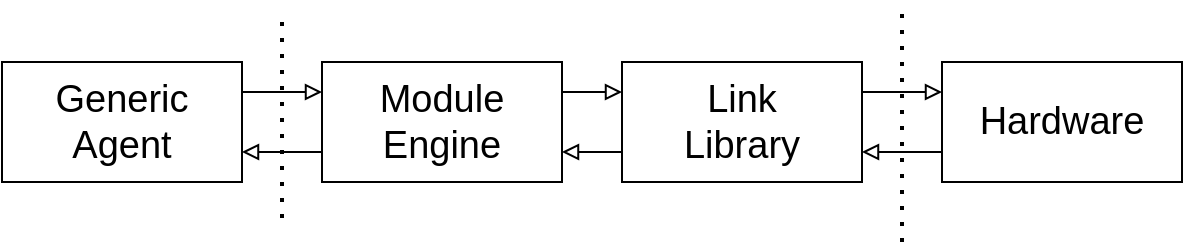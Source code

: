 <mxfile version="24.7.5">
  <diagram name="Page-1" id="3miMnbA-dPHx460UJwUq">
    <mxGraphModel dx="914" dy="989" grid="1" gridSize="10" guides="1" tooltips="1" connect="1" arrows="1" fold="1" page="1" pageScale="1" pageWidth="827" pageHeight="1169" math="0" shadow="0">
      <root>
        <mxCell id="0" />
        <mxCell id="1" parent="0" />
        <mxCell id="qTtfOa7f_Io7_sfD8xKu-2" value="&lt;font style=&quot;font-size: 19px;&quot;&gt;Generic&lt;/font&gt;&lt;div style=&quot;font-size: 19px;&quot;&gt;&lt;font style=&quot;font-size: 19px;&quot;&gt;Agent&lt;/font&gt;&lt;/div&gt;" style="rounded=0;whiteSpace=wrap;html=1;" parent="1" vertex="1">
          <mxGeometry x="50" y="70" width="120" height="60" as="geometry" />
        </mxCell>
        <mxCell id="qTtfOa7f_Io7_sfD8xKu-3" value="" style="endArrow=none;dashed=1;html=1;dashPattern=1 3;strokeWidth=2;rounded=0;" parent="1" edge="1">
          <mxGeometry width="50" height="50" relative="1" as="geometry">
            <mxPoint x="190" y="50" as="sourcePoint" />
            <mxPoint x="190" y="150" as="targetPoint" />
            <Array as="points">
              <mxPoint x="190" y="100" />
            </Array>
          </mxGeometry>
        </mxCell>
        <mxCell id="qTtfOa7f_Io7_sfD8xKu-4" value="&lt;font style=&quot;font-size: 19px;&quot;&gt;Module&lt;/font&gt;&lt;div style=&quot;font-size: 19px;&quot;&gt;&lt;font style=&quot;font-size: 19px;&quot;&gt;Engine&lt;/font&gt;&lt;/div&gt;" style="rounded=0;whiteSpace=wrap;html=1;" parent="1" vertex="1">
          <mxGeometry x="210" y="70" width="120" height="60" as="geometry" />
        </mxCell>
        <mxCell id="qTtfOa7f_Io7_sfD8xKu-5" value="" style="endArrow=block;html=1;rounded=0;exitX=1;exitY=0.25;exitDx=0;exitDy=0;entryX=0;entryY=0.25;entryDx=0;entryDy=0;startSize=8;endFill=0;" parent="1" source="qTtfOa7f_Io7_sfD8xKu-2" target="qTtfOa7f_Io7_sfD8xKu-4" edge="1">
          <mxGeometry width="50" height="50" relative="1" as="geometry">
            <mxPoint x="170" y="270" as="sourcePoint" />
            <mxPoint x="220" y="220" as="targetPoint" />
          </mxGeometry>
        </mxCell>
        <mxCell id="qTtfOa7f_Io7_sfD8xKu-6" value="" style="endArrow=block;html=1;rounded=0;exitX=0;exitY=0.75;exitDx=0;exitDy=0;entryX=1;entryY=0.75;entryDx=0;entryDy=0;startSize=8;endFill=0;" parent="1" source="qTtfOa7f_Io7_sfD8xKu-4" target="qTtfOa7f_Io7_sfD8xKu-2" edge="1">
          <mxGeometry width="50" height="50" relative="1" as="geometry">
            <mxPoint x="200" y="220" as="sourcePoint" />
            <mxPoint x="200" y="280" as="targetPoint" />
          </mxGeometry>
        </mxCell>
        <mxCell id="qTtfOa7f_Io7_sfD8xKu-7" value="&lt;span style=&quot;font-size: 19px;&quot;&gt;Link&lt;/span&gt;&lt;div&gt;&lt;span style=&quot;font-size: 19px;&quot;&gt;Library&lt;/span&gt;&lt;/div&gt;" style="rounded=0;whiteSpace=wrap;html=1;" parent="1" vertex="1">
          <mxGeometry x="360" y="70" width="120" height="60" as="geometry" />
        </mxCell>
        <mxCell id="qTtfOa7f_Io7_sfD8xKu-8" value="" style="endArrow=none;dashed=1;html=1;dashPattern=1 3;strokeWidth=2;rounded=0;" parent="1" edge="1">
          <mxGeometry width="50" height="50" relative="1" as="geometry">
            <mxPoint x="500" y="160" as="sourcePoint" />
            <mxPoint x="500" y="40" as="targetPoint" />
          </mxGeometry>
        </mxCell>
        <mxCell id="qTtfOa7f_Io7_sfD8xKu-9" value="&lt;font style=&quot;font-size: 19px;&quot;&gt;Hardware&lt;/font&gt;" style="rounded=0;whiteSpace=wrap;html=1;" parent="1" vertex="1">
          <mxGeometry x="520" y="70" width="120" height="60" as="geometry" />
        </mxCell>
        <mxCell id="qTtfOa7f_Io7_sfD8xKu-10" value="" style="endArrow=block;html=1;rounded=0;exitX=1;exitY=0.25;exitDx=0;exitDy=0;entryX=0;entryY=0.25;entryDx=0;entryDy=0;startSize=8;endFill=0;" parent="1" source="qTtfOa7f_Io7_sfD8xKu-7" target="qTtfOa7f_Io7_sfD8xKu-9" edge="1">
          <mxGeometry width="50" height="50" relative="1" as="geometry">
            <mxPoint x="140" y="500" as="sourcePoint" />
            <mxPoint x="190" y="450" as="targetPoint" />
          </mxGeometry>
        </mxCell>
        <mxCell id="qTtfOa7f_Io7_sfD8xKu-11" value="" style="endArrow=block;html=1;rounded=0;exitX=0;exitY=0.75;exitDx=0;exitDy=0;entryX=1;entryY=0.75;entryDx=0;entryDy=0;startSize=8;endFill=0;" parent="1" source="qTtfOa7f_Io7_sfD8xKu-9" target="qTtfOa7f_Io7_sfD8xKu-7" edge="1">
          <mxGeometry width="50" height="50" relative="1" as="geometry">
            <mxPoint x="170" y="450" as="sourcePoint" />
            <mxPoint x="170" y="510" as="targetPoint" />
          </mxGeometry>
        </mxCell>
        <mxCell id="qTtfOa7f_Io7_sfD8xKu-12" value="" style="endArrow=block;html=1;rounded=0;exitX=0;exitY=0.75;exitDx=0;exitDy=0;entryX=1;entryY=0.75;entryDx=0;entryDy=0;startSize=8;endFill=0;" parent="1" source="qTtfOa7f_Io7_sfD8xKu-7" target="qTtfOa7f_Io7_sfD8xKu-4" edge="1">
          <mxGeometry width="50" height="50" relative="1" as="geometry">
            <mxPoint x="260" y="280" as="sourcePoint" />
            <mxPoint x="260" y="220" as="targetPoint" />
          </mxGeometry>
        </mxCell>
        <mxCell id="qTtfOa7f_Io7_sfD8xKu-13" value="" style="endArrow=block;html=1;rounded=0;exitX=1;exitY=0.25;exitDx=0;exitDy=0;entryX=0;entryY=0.25;entryDx=0;entryDy=0;startSize=8;endFill=0;" parent="1" source="qTtfOa7f_Io7_sfD8xKu-4" target="qTtfOa7f_Io7_sfD8xKu-7" edge="1">
          <mxGeometry width="50" height="50" relative="1" as="geometry">
            <mxPoint x="200" y="220" as="sourcePoint" />
            <mxPoint x="200" y="280" as="targetPoint" />
          </mxGeometry>
        </mxCell>
      </root>
    </mxGraphModel>
  </diagram>
</mxfile>

